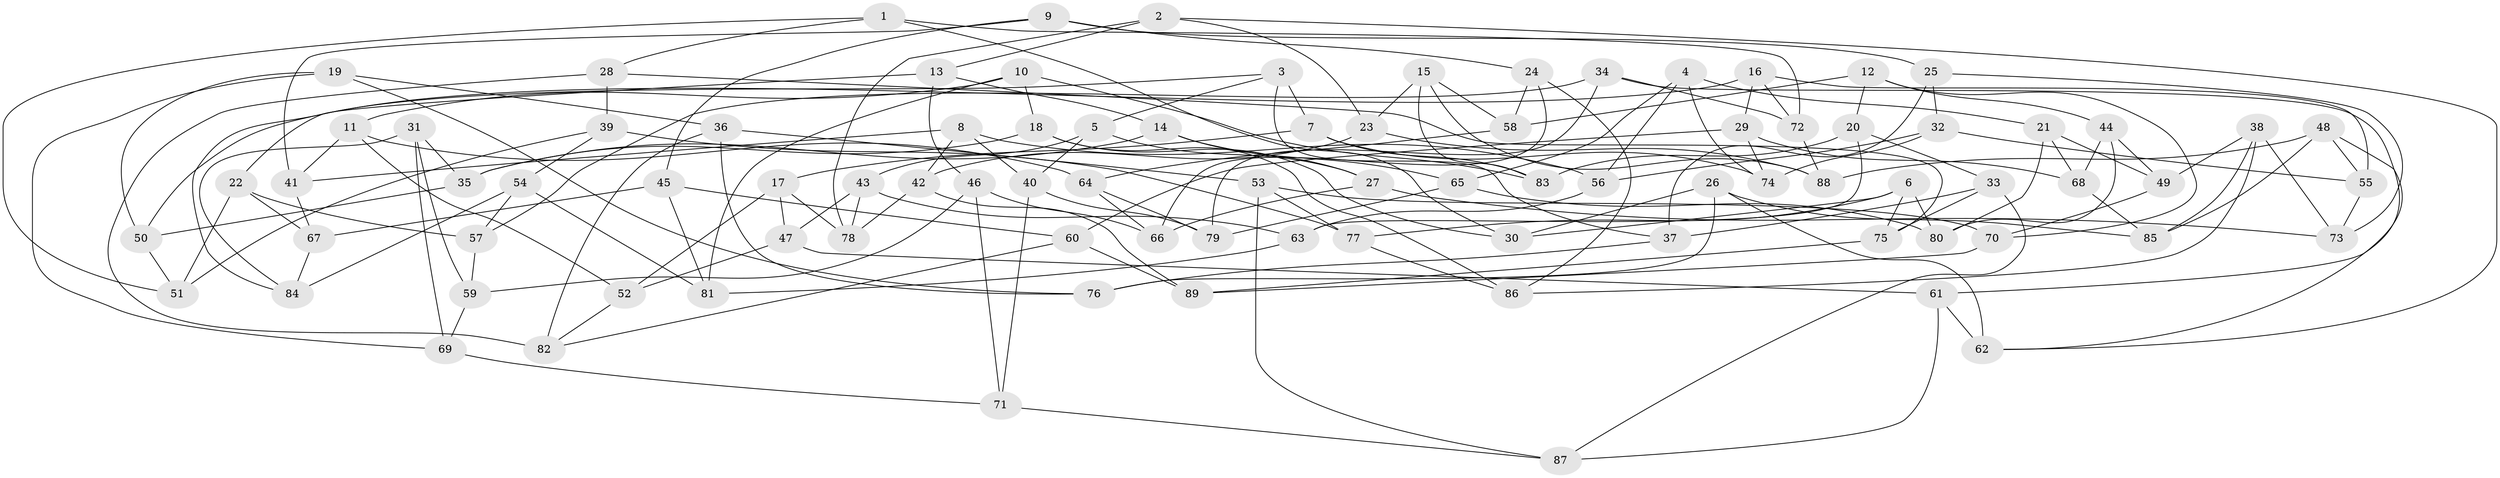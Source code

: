 // coarse degree distribution, {6: 0.37735849056603776, 5: 0.2641509433962264, 4: 0.3584905660377358}
// Generated by graph-tools (version 1.1) at 2025/52/02/27/25 19:52:32]
// undirected, 89 vertices, 178 edges
graph export_dot {
graph [start="1"]
  node [color=gray90,style=filled];
  1;
  2;
  3;
  4;
  5;
  6;
  7;
  8;
  9;
  10;
  11;
  12;
  13;
  14;
  15;
  16;
  17;
  18;
  19;
  20;
  21;
  22;
  23;
  24;
  25;
  26;
  27;
  28;
  29;
  30;
  31;
  32;
  33;
  34;
  35;
  36;
  37;
  38;
  39;
  40;
  41;
  42;
  43;
  44;
  45;
  46;
  47;
  48;
  49;
  50;
  51;
  52;
  53;
  54;
  55;
  56;
  57;
  58;
  59;
  60;
  61;
  62;
  63;
  64;
  65;
  66;
  67;
  68;
  69;
  70;
  71;
  72;
  73;
  74;
  75;
  76;
  77;
  78;
  79;
  80;
  81;
  82;
  83;
  84;
  85;
  86;
  87;
  88;
  89;
  1 -- 28;
  1 -- 30;
  1 -- 72;
  1 -- 51;
  2 -- 62;
  2 -- 23;
  2 -- 13;
  2 -- 78;
  3 -- 84;
  3 -- 7;
  3 -- 5;
  3 -- 37;
  4 -- 65;
  4 -- 74;
  4 -- 21;
  4 -- 56;
  5 -- 27;
  5 -- 43;
  5 -- 40;
  6 -- 77;
  6 -- 80;
  6 -- 75;
  6 -- 30;
  7 -- 17;
  7 -- 74;
  7 -- 83;
  8 -- 56;
  8 -- 41;
  8 -- 40;
  8 -- 42;
  9 -- 24;
  9 -- 45;
  9 -- 41;
  9 -- 25;
  10 -- 11;
  10 -- 83;
  10 -- 18;
  10 -- 81;
  11 -- 41;
  11 -- 52;
  11 -- 64;
  12 -- 20;
  12 -- 44;
  12 -- 58;
  12 -- 70;
  13 -- 22;
  13 -- 46;
  13 -- 14;
  14 -- 35;
  14 -- 65;
  14 -- 27;
  15 -- 58;
  15 -- 23;
  15 -- 88;
  15 -- 83;
  16 -- 55;
  16 -- 29;
  16 -- 72;
  16 -- 50;
  17 -- 78;
  17 -- 47;
  17 -- 52;
  18 -- 86;
  18 -- 30;
  18 -- 35;
  19 -- 36;
  19 -- 69;
  19 -- 76;
  19 -- 50;
  20 -- 83;
  20 -- 63;
  20 -- 33;
  21 -- 49;
  21 -- 68;
  21 -- 80;
  22 -- 67;
  22 -- 57;
  22 -- 51;
  23 -- 88;
  23 -- 42;
  24 -- 58;
  24 -- 86;
  24 -- 66;
  25 -- 73;
  25 -- 37;
  25 -- 32;
  26 -- 76;
  26 -- 85;
  26 -- 62;
  26 -- 30;
  27 -- 66;
  27 -- 73;
  28 -- 82;
  28 -- 39;
  28 -- 75;
  29 -- 68;
  29 -- 74;
  29 -- 60;
  31 -- 35;
  31 -- 69;
  31 -- 59;
  31 -- 84;
  32 -- 56;
  32 -- 74;
  32 -- 55;
  33 -- 75;
  33 -- 87;
  33 -- 37;
  34 -- 79;
  34 -- 61;
  34 -- 57;
  34 -- 72;
  35 -- 50;
  36 -- 82;
  36 -- 53;
  36 -- 76;
  37 -- 76;
  38 -- 49;
  38 -- 73;
  38 -- 85;
  38 -- 86;
  39 -- 51;
  39 -- 54;
  39 -- 77;
  40 -- 79;
  40 -- 71;
  41 -- 67;
  42 -- 89;
  42 -- 78;
  43 -- 78;
  43 -- 63;
  43 -- 47;
  44 -- 49;
  44 -- 68;
  44 -- 80;
  45 -- 60;
  45 -- 81;
  45 -- 67;
  46 -- 59;
  46 -- 66;
  46 -- 71;
  47 -- 61;
  47 -- 52;
  48 -- 88;
  48 -- 55;
  48 -- 85;
  48 -- 62;
  49 -- 70;
  50 -- 51;
  52 -- 82;
  53 -- 77;
  53 -- 70;
  53 -- 87;
  54 -- 81;
  54 -- 84;
  54 -- 57;
  55 -- 73;
  56 -- 63;
  57 -- 59;
  58 -- 64;
  59 -- 69;
  60 -- 89;
  60 -- 82;
  61 -- 87;
  61 -- 62;
  63 -- 81;
  64 -- 79;
  64 -- 66;
  65 -- 80;
  65 -- 79;
  67 -- 84;
  68 -- 85;
  69 -- 71;
  70 -- 89;
  71 -- 87;
  72 -- 88;
  75 -- 89;
  77 -- 86;
}
